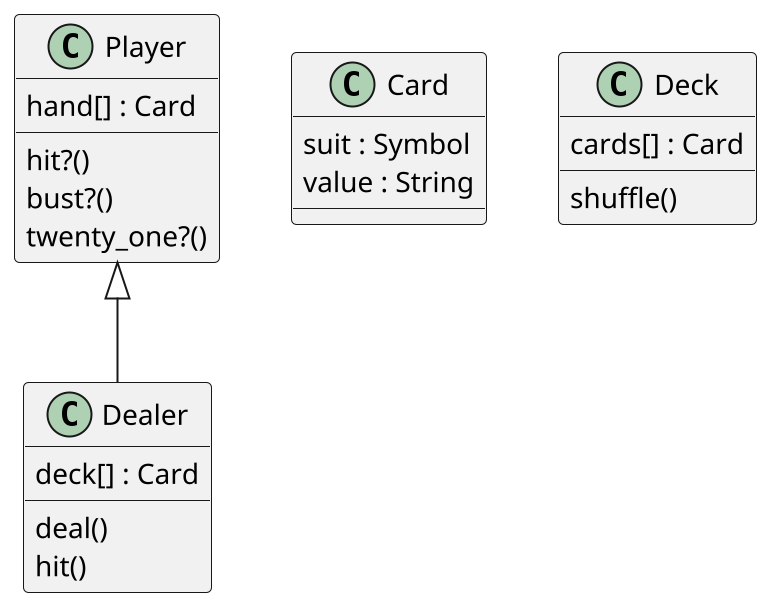 @startuml
scale 2

Player <|-- Dealer

class Card {
  suit : Symbol
  value : String
}

class Player {
  hand[] : Card
  hit?()
  bust?()
  twenty_one?()
}

class Dealer {
  deck[] : Card
  deal()
  hit()
} 

class Deck {
  cards[] : Card
  shuffle()
}




@enduml
